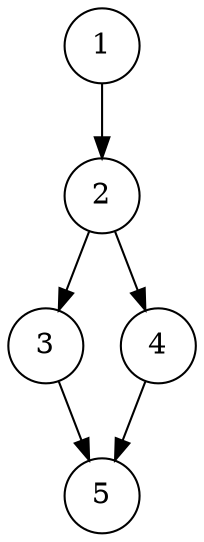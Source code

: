 digraph Constructor {
  node [shape=circle, style=filled, fillcolor=white];
  1 -> 2;
  2 -> 3;
  2 -> 4;
  3 -> 5;
  4 -> 5;
}